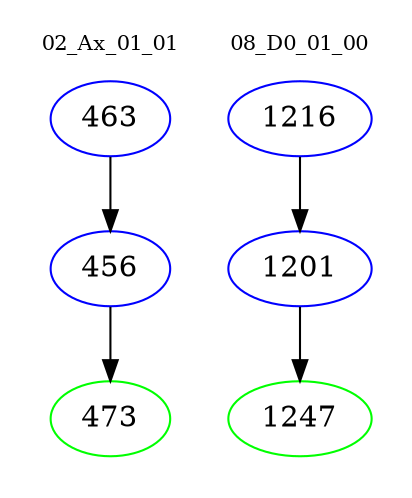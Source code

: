 digraph{
subgraph cluster_0 {
color = white
label = "02_Ax_01_01";
fontsize=10;
T0_463 [label="463", color="blue"]
T0_463 -> T0_456 [color="black"]
T0_456 [label="456", color="blue"]
T0_456 -> T0_473 [color="black"]
T0_473 [label="473", color="green"]
}
subgraph cluster_1 {
color = white
label = "08_D0_01_00";
fontsize=10;
T1_1216 [label="1216", color="blue"]
T1_1216 -> T1_1201 [color="black"]
T1_1201 [label="1201", color="blue"]
T1_1201 -> T1_1247 [color="black"]
T1_1247 [label="1247", color="green"]
}
}
